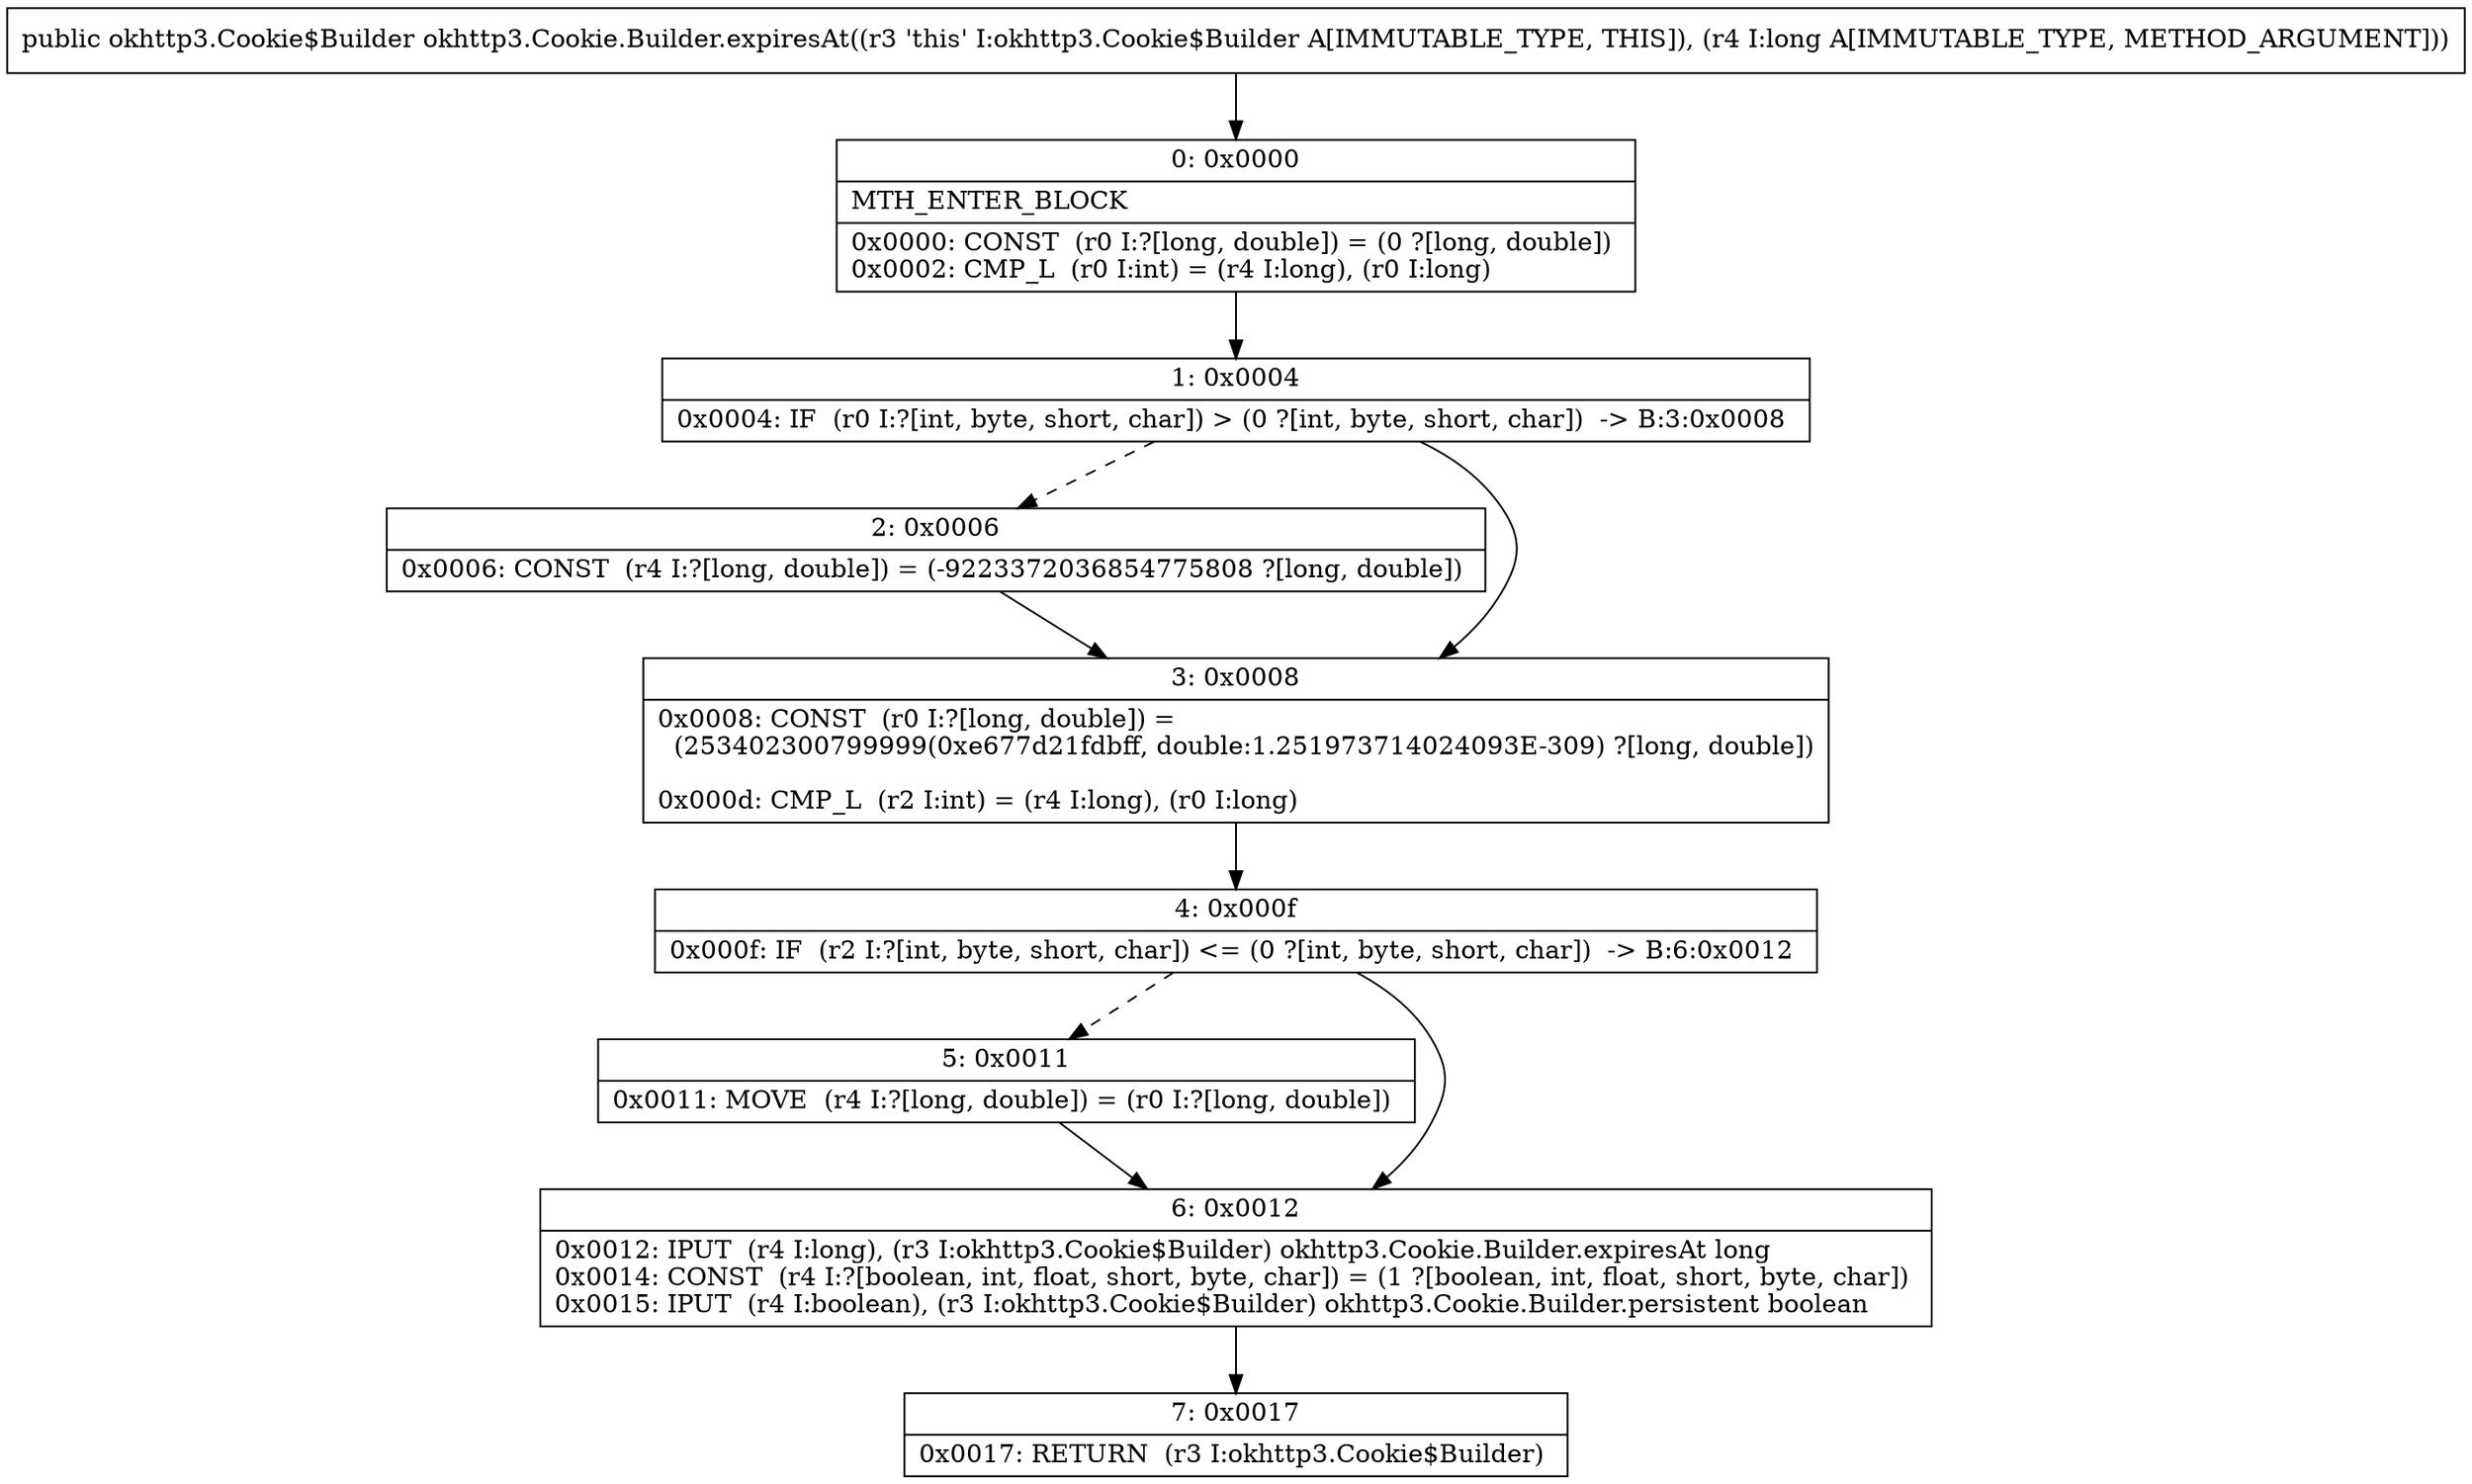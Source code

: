 digraph "CFG forokhttp3.Cookie.Builder.expiresAt(J)Lokhttp3\/Cookie$Builder;" {
Node_0 [shape=record,label="{0\:\ 0x0000|MTH_ENTER_BLOCK\l|0x0000: CONST  (r0 I:?[long, double]) = (0 ?[long, double]) \l0x0002: CMP_L  (r0 I:int) = (r4 I:long), (r0 I:long) \l}"];
Node_1 [shape=record,label="{1\:\ 0x0004|0x0004: IF  (r0 I:?[int, byte, short, char]) \> (0 ?[int, byte, short, char])  \-\> B:3:0x0008 \l}"];
Node_2 [shape=record,label="{2\:\ 0x0006|0x0006: CONST  (r4 I:?[long, double]) = (\-9223372036854775808 ?[long, double]) \l}"];
Node_3 [shape=record,label="{3\:\ 0x0008|0x0008: CONST  (r0 I:?[long, double]) = \l  (253402300799999(0xe677d21fdbff, double:1.251973714024093E\-309) ?[long, double])\l \l0x000d: CMP_L  (r2 I:int) = (r4 I:long), (r0 I:long) \l}"];
Node_4 [shape=record,label="{4\:\ 0x000f|0x000f: IF  (r2 I:?[int, byte, short, char]) \<= (0 ?[int, byte, short, char])  \-\> B:6:0x0012 \l}"];
Node_5 [shape=record,label="{5\:\ 0x0011|0x0011: MOVE  (r4 I:?[long, double]) = (r0 I:?[long, double]) \l}"];
Node_6 [shape=record,label="{6\:\ 0x0012|0x0012: IPUT  (r4 I:long), (r3 I:okhttp3.Cookie$Builder) okhttp3.Cookie.Builder.expiresAt long \l0x0014: CONST  (r4 I:?[boolean, int, float, short, byte, char]) = (1 ?[boolean, int, float, short, byte, char]) \l0x0015: IPUT  (r4 I:boolean), (r3 I:okhttp3.Cookie$Builder) okhttp3.Cookie.Builder.persistent boolean \l}"];
Node_7 [shape=record,label="{7\:\ 0x0017|0x0017: RETURN  (r3 I:okhttp3.Cookie$Builder) \l}"];
MethodNode[shape=record,label="{public okhttp3.Cookie$Builder okhttp3.Cookie.Builder.expiresAt((r3 'this' I:okhttp3.Cookie$Builder A[IMMUTABLE_TYPE, THIS]), (r4 I:long A[IMMUTABLE_TYPE, METHOD_ARGUMENT])) }"];
MethodNode -> Node_0;
Node_0 -> Node_1;
Node_1 -> Node_2[style=dashed];
Node_1 -> Node_3;
Node_2 -> Node_3;
Node_3 -> Node_4;
Node_4 -> Node_5[style=dashed];
Node_4 -> Node_6;
Node_5 -> Node_6;
Node_6 -> Node_7;
}

